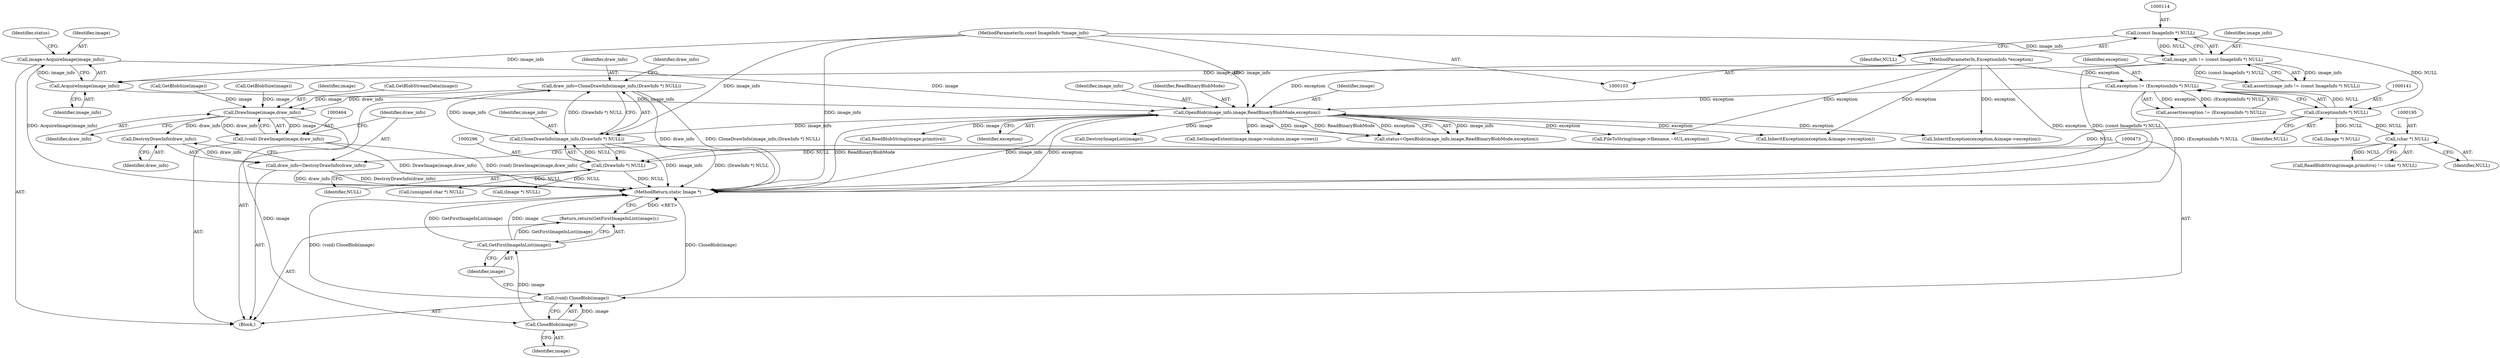 digraph "0_ImageMagick_f6e9d0d9955e85bdd7540b251cd50d598dacc5e6_38@pointer" {
"1000291" [label="(Call,draw_info=CloneDrawInfo(image_info,(DrawInfo *) NULL))"];
"1000293" [label="(Call,CloneDrawInfo(image_info,(DrawInfo *) NULL))"];
"1000155" [label="(Call,OpenBlob(image_info,image,ReadBinaryBlobMode,exception))"];
"1000151" [label="(Call,AcquireImage(image_info))"];
"1000111" [label="(Call,image_info != (const ImageInfo *) NULL)"];
"1000104" [label="(MethodParameterIn,const ImageInfo *image_info)"];
"1000113" [label="(Call,(const ImageInfo *) NULL)"];
"1000149" [label="(Call,image=AcquireImage(image_info))"];
"1000138" [label="(Call,exception != (ExceptionInfo *) NULL)"];
"1000105" [label="(MethodParameterIn,ExceptionInfo *exception)"];
"1000140" [label="(Call,(ExceptionInfo *) NULL)"];
"1000295" [label="(Call,(DrawInfo *) NULL)"];
"1000194" [label="(Call,(char *) NULL)"];
"1000465" [label="(Call,DrawImage(image,draw_info))"];
"1000463" [label="(Call,(void) DrawImage(image,draw_info))"];
"1000470" [label="(Call,DestroyDrawInfo(draw_info))"];
"1000468" [label="(Call,draw_info=DestroyDrawInfo(draw_info))"];
"1000474" [label="(Call,CloseBlob(image))"];
"1000472" [label="(Call,(void) CloseBlob(image))"];
"1000477" [label="(Call,GetFirstImageInList(image))"];
"1000476" [label="(Return,return(GetFirstImageInList(image));)"];
"1000157" [label="(Identifier,image)"];
"1000410" [label="(Call,GetBlobStreamData(image))"];
"1000137" [label="(Call,assert(exception != (ExceptionInfo *) NULL))"];
"1000471" [label="(Identifier,draw_info)"];
"1000292" [label="(Identifier,draw_info)"];
"1000479" [label="(MethodReturn,static Image *)"];
"1000151" [label="(Call,AcquireImage(image_info))"];
"1000167" [label="(Call,DestroyImageList(image))"];
"1000366" [label="(Call,SetImageExtent(image,image->columns,image->rows))"];
"1000472" [label="(Call,(void) CloseBlob(image))"];
"1000113" [label="(Call,(const ImageInfo *) NULL)"];
"1000467" [label="(Identifier,draw_info)"];
"1000104" [label="(MethodParameterIn,const ImageInfo *image_info)"];
"1000470" [label="(Call,DestroyDrawInfo(draw_info))"];
"1000478" [label="(Identifier,image)"];
"1000405" [label="(Call,(Image *) NULL)"];
"1000475" [label="(Identifier,image)"];
"1000297" [label="(Identifier,NULL)"];
"1000196" [label="(Identifier,NULL)"];
"1000111" [label="(Call,image_info != (const ImageInfo *) NULL)"];
"1000115" [label="(Identifier,NULL)"];
"1000191" [label="(Call,ReadBlobString(image,primitive))"];
"1000142" [label="(Identifier,NULL)"];
"1000295" [label="(Call,(DrawInfo *) NULL)"];
"1000469" [label="(Identifier,draw_info)"];
"1000477" [label="(Call,GetFirstImageInList(image))"];
"1000112" [label="(Identifier,image_info)"];
"1000159" [label="(Identifier,exception)"];
"1000476" [label="(Return,return(GetFirstImageInList(image));)"];
"1000152" [label="(Identifier,image_info)"];
"1000110" [label="(Call,assert(image_info != (const ImageInfo *) NULL))"];
"1000301" [label="(Identifier,draw_info)"];
"1000156" [label="(Identifier,image_info)"];
"1000293" [label="(Call,CloneDrawInfo(image_info,(DrawInfo *) NULL))"];
"1000291" [label="(Call,draw_info=CloneDrawInfo(image_info,(DrawInfo *) NULL))"];
"1000194" [label="(Call,(char *) NULL)"];
"1000463" [label="(Call,(void) DrawImage(image,draw_info))"];
"1000170" [label="(Call,(Image *) NULL)"];
"1000150" [label="(Identifier,image)"];
"1000379" [label="(Call,InheritException(exception,&image->exception))"];
"1000140" [label="(Call,(ExceptionInfo *) NULL)"];
"1000419" [label="(Call,FileToString(image->filename,~0UL,exception))"];
"1000158" [label="(Identifier,ReadBinaryBlobMode)"];
"1000460" [label="(Call,GetBlobSize(image))"];
"1000412" [label="(Call,(unsigned char *) NULL)"];
"1000474" [label="(Call,CloseBlob(image))"];
"1000468" [label="(Call,draw_info=DestroyDrawInfo(draw_info))"];
"1000139" [label="(Identifier,exception)"];
"1000153" [label="(Call,status=OpenBlob(image_info,image,ReadBinaryBlobMode,exception))"];
"1000190" [label="(Call,ReadBlobString(image,primitive) != (char *) NULL)"];
"1000435" [label="(Call,GetBlobSize(image))"];
"1000155" [label="(Call,OpenBlob(image_info,image,ReadBinaryBlobMode,exception))"];
"1000149" [label="(Call,image=AcquireImage(image_info))"];
"1000138" [label="(Call,exception != (ExceptionInfo *) NULL)"];
"1000105" [label="(MethodParameterIn,ExceptionInfo *exception)"];
"1000466" [label="(Identifier,image)"];
"1000294" [label="(Identifier,image_info)"];
"1000154" [label="(Identifier,status)"];
"1000106" [label="(Block,)"];
"1000394" [label="(Call,InheritException(exception,&image->exception))"];
"1000465" [label="(Call,DrawImage(image,draw_info))"];
"1000291" -> "1000106"  [label="AST: "];
"1000291" -> "1000293"  [label="CFG: "];
"1000292" -> "1000291"  [label="AST: "];
"1000293" -> "1000291"  [label="AST: "];
"1000301" -> "1000291"  [label="CFG: "];
"1000291" -> "1000479"  [label="DDG: draw_info"];
"1000291" -> "1000479"  [label="DDG: CloneDrawInfo(image_info,(DrawInfo *) NULL)"];
"1000293" -> "1000291"  [label="DDG: image_info"];
"1000293" -> "1000291"  [label="DDG: (DrawInfo *) NULL"];
"1000291" -> "1000465"  [label="DDG: draw_info"];
"1000293" -> "1000295"  [label="CFG: "];
"1000294" -> "1000293"  [label="AST: "];
"1000295" -> "1000293"  [label="AST: "];
"1000293" -> "1000479"  [label="DDG: image_info"];
"1000293" -> "1000479"  [label="DDG: (DrawInfo *) NULL"];
"1000155" -> "1000293"  [label="DDG: image_info"];
"1000104" -> "1000293"  [label="DDG: image_info"];
"1000295" -> "1000293"  [label="DDG: NULL"];
"1000155" -> "1000153"  [label="AST: "];
"1000155" -> "1000159"  [label="CFG: "];
"1000156" -> "1000155"  [label="AST: "];
"1000157" -> "1000155"  [label="AST: "];
"1000158" -> "1000155"  [label="AST: "];
"1000159" -> "1000155"  [label="AST: "];
"1000153" -> "1000155"  [label="CFG: "];
"1000155" -> "1000479"  [label="DDG: exception"];
"1000155" -> "1000479"  [label="DDG: ReadBinaryBlobMode"];
"1000155" -> "1000479"  [label="DDG: image_info"];
"1000155" -> "1000153"  [label="DDG: image_info"];
"1000155" -> "1000153"  [label="DDG: image"];
"1000155" -> "1000153"  [label="DDG: ReadBinaryBlobMode"];
"1000155" -> "1000153"  [label="DDG: exception"];
"1000151" -> "1000155"  [label="DDG: image_info"];
"1000104" -> "1000155"  [label="DDG: image_info"];
"1000149" -> "1000155"  [label="DDG: image"];
"1000138" -> "1000155"  [label="DDG: exception"];
"1000105" -> "1000155"  [label="DDG: exception"];
"1000155" -> "1000167"  [label="DDG: image"];
"1000155" -> "1000191"  [label="DDG: image"];
"1000155" -> "1000366"  [label="DDG: image"];
"1000155" -> "1000379"  [label="DDG: exception"];
"1000155" -> "1000394"  [label="DDG: exception"];
"1000155" -> "1000419"  [label="DDG: exception"];
"1000151" -> "1000149"  [label="AST: "];
"1000151" -> "1000152"  [label="CFG: "];
"1000152" -> "1000151"  [label="AST: "];
"1000149" -> "1000151"  [label="CFG: "];
"1000151" -> "1000149"  [label="DDG: image_info"];
"1000111" -> "1000151"  [label="DDG: image_info"];
"1000104" -> "1000151"  [label="DDG: image_info"];
"1000111" -> "1000110"  [label="AST: "];
"1000111" -> "1000113"  [label="CFG: "];
"1000112" -> "1000111"  [label="AST: "];
"1000113" -> "1000111"  [label="AST: "];
"1000110" -> "1000111"  [label="CFG: "];
"1000111" -> "1000479"  [label="DDG: (const ImageInfo *) NULL"];
"1000111" -> "1000110"  [label="DDG: image_info"];
"1000111" -> "1000110"  [label="DDG: (const ImageInfo *) NULL"];
"1000104" -> "1000111"  [label="DDG: image_info"];
"1000113" -> "1000111"  [label="DDG: NULL"];
"1000104" -> "1000103"  [label="AST: "];
"1000104" -> "1000479"  [label="DDG: image_info"];
"1000113" -> "1000115"  [label="CFG: "];
"1000114" -> "1000113"  [label="AST: "];
"1000115" -> "1000113"  [label="AST: "];
"1000113" -> "1000140"  [label="DDG: NULL"];
"1000149" -> "1000106"  [label="AST: "];
"1000150" -> "1000149"  [label="AST: "];
"1000154" -> "1000149"  [label="CFG: "];
"1000149" -> "1000479"  [label="DDG: AcquireImage(image_info)"];
"1000138" -> "1000137"  [label="AST: "];
"1000138" -> "1000140"  [label="CFG: "];
"1000139" -> "1000138"  [label="AST: "];
"1000140" -> "1000138"  [label="AST: "];
"1000137" -> "1000138"  [label="CFG: "];
"1000138" -> "1000479"  [label="DDG: (ExceptionInfo *) NULL"];
"1000138" -> "1000137"  [label="DDG: exception"];
"1000138" -> "1000137"  [label="DDG: (ExceptionInfo *) NULL"];
"1000105" -> "1000138"  [label="DDG: exception"];
"1000140" -> "1000138"  [label="DDG: NULL"];
"1000105" -> "1000103"  [label="AST: "];
"1000105" -> "1000479"  [label="DDG: exception"];
"1000105" -> "1000379"  [label="DDG: exception"];
"1000105" -> "1000394"  [label="DDG: exception"];
"1000105" -> "1000419"  [label="DDG: exception"];
"1000140" -> "1000142"  [label="CFG: "];
"1000141" -> "1000140"  [label="AST: "];
"1000142" -> "1000140"  [label="AST: "];
"1000140" -> "1000170"  [label="DDG: NULL"];
"1000140" -> "1000194"  [label="DDG: NULL"];
"1000140" -> "1000295"  [label="DDG: NULL"];
"1000295" -> "1000297"  [label="CFG: "];
"1000296" -> "1000295"  [label="AST: "];
"1000297" -> "1000295"  [label="AST: "];
"1000295" -> "1000479"  [label="DDG: NULL"];
"1000194" -> "1000295"  [label="DDG: NULL"];
"1000295" -> "1000405"  [label="DDG: NULL"];
"1000295" -> "1000412"  [label="DDG: NULL"];
"1000194" -> "1000190"  [label="AST: "];
"1000194" -> "1000196"  [label="CFG: "];
"1000195" -> "1000194"  [label="AST: "];
"1000196" -> "1000194"  [label="AST: "];
"1000190" -> "1000194"  [label="CFG: "];
"1000194" -> "1000190"  [label="DDG: NULL"];
"1000465" -> "1000463"  [label="AST: "];
"1000465" -> "1000467"  [label="CFG: "];
"1000466" -> "1000465"  [label="AST: "];
"1000467" -> "1000465"  [label="AST: "];
"1000463" -> "1000465"  [label="CFG: "];
"1000465" -> "1000463"  [label="DDG: image"];
"1000465" -> "1000463"  [label="DDG: draw_info"];
"1000460" -> "1000465"  [label="DDG: image"];
"1000435" -> "1000465"  [label="DDG: image"];
"1000410" -> "1000465"  [label="DDG: image"];
"1000465" -> "1000470"  [label="DDG: draw_info"];
"1000465" -> "1000474"  [label="DDG: image"];
"1000463" -> "1000106"  [label="AST: "];
"1000464" -> "1000463"  [label="AST: "];
"1000469" -> "1000463"  [label="CFG: "];
"1000463" -> "1000479"  [label="DDG: DrawImage(image,draw_info)"];
"1000463" -> "1000479"  [label="DDG: (void) DrawImage(image,draw_info)"];
"1000470" -> "1000468"  [label="AST: "];
"1000470" -> "1000471"  [label="CFG: "];
"1000471" -> "1000470"  [label="AST: "];
"1000468" -> "1000470"  [label="CFG: "];
"1000470" -> "1000468"  [label="DDG: draw_info"];
"1000468" -> "1000106"  [label="AST: "];
"1000469" -> "1000468"  [label="AST: "];
"1000473" -> "1000468"  [label="CFG: "];
"1000468" -> "1000479"  [label="DDG: draw_info"];
"1000468" -> "1000479"  [label="DDG: DestroyDrawInfo(draw_info)"];
"1000474" -> "1000472"  [label="AST: "];
"1000474" -> "1000475"  [label="CFG: "];
"1000475" -> "1000474"  [label="AST: "];
"1000472" -> "1000474"  [label="CFG: "];
"1000474" -> "1000472"  [label="DDG: image"];
"1000474" -> "1000477"  [label="DDG: image"];
"1000472" -> "1000106"  [label="AST: "];
"1000473" -> "1000472"  [label="AST: "];
"1000478" -> "1000472"  [label="CFG: "];
"1000472" -> "1000479"  [label="DDG: (void) CloseBlob(image)"];
"1000472" -> "1000479"  [label="DDG: CloseBlob(image)"];
"1000477" -> "1000476"  [label="AST: "];
"1000477" -> "1000478"  [label="CFG: "];
"1000478" -> "1000477"  [label="AST: "];
"1000476" -> "1000477"  [label="CFG: "];
"1000477" -> "1000479"  [label="DDG: GetFirstImageInList(image)"];
"1000477" -> "1000479"  [label="DDG: image"];
"1000477" -> "1000476"  [label="DDG: GetFirstImageInList(image)"];
"1000476" -> "1000106"  [label="AST: "];
"1000479" -> "1000476"  [label="CFG: "];
"1000476" -> "1000479"  [label="DDG: <RET>"];
}
